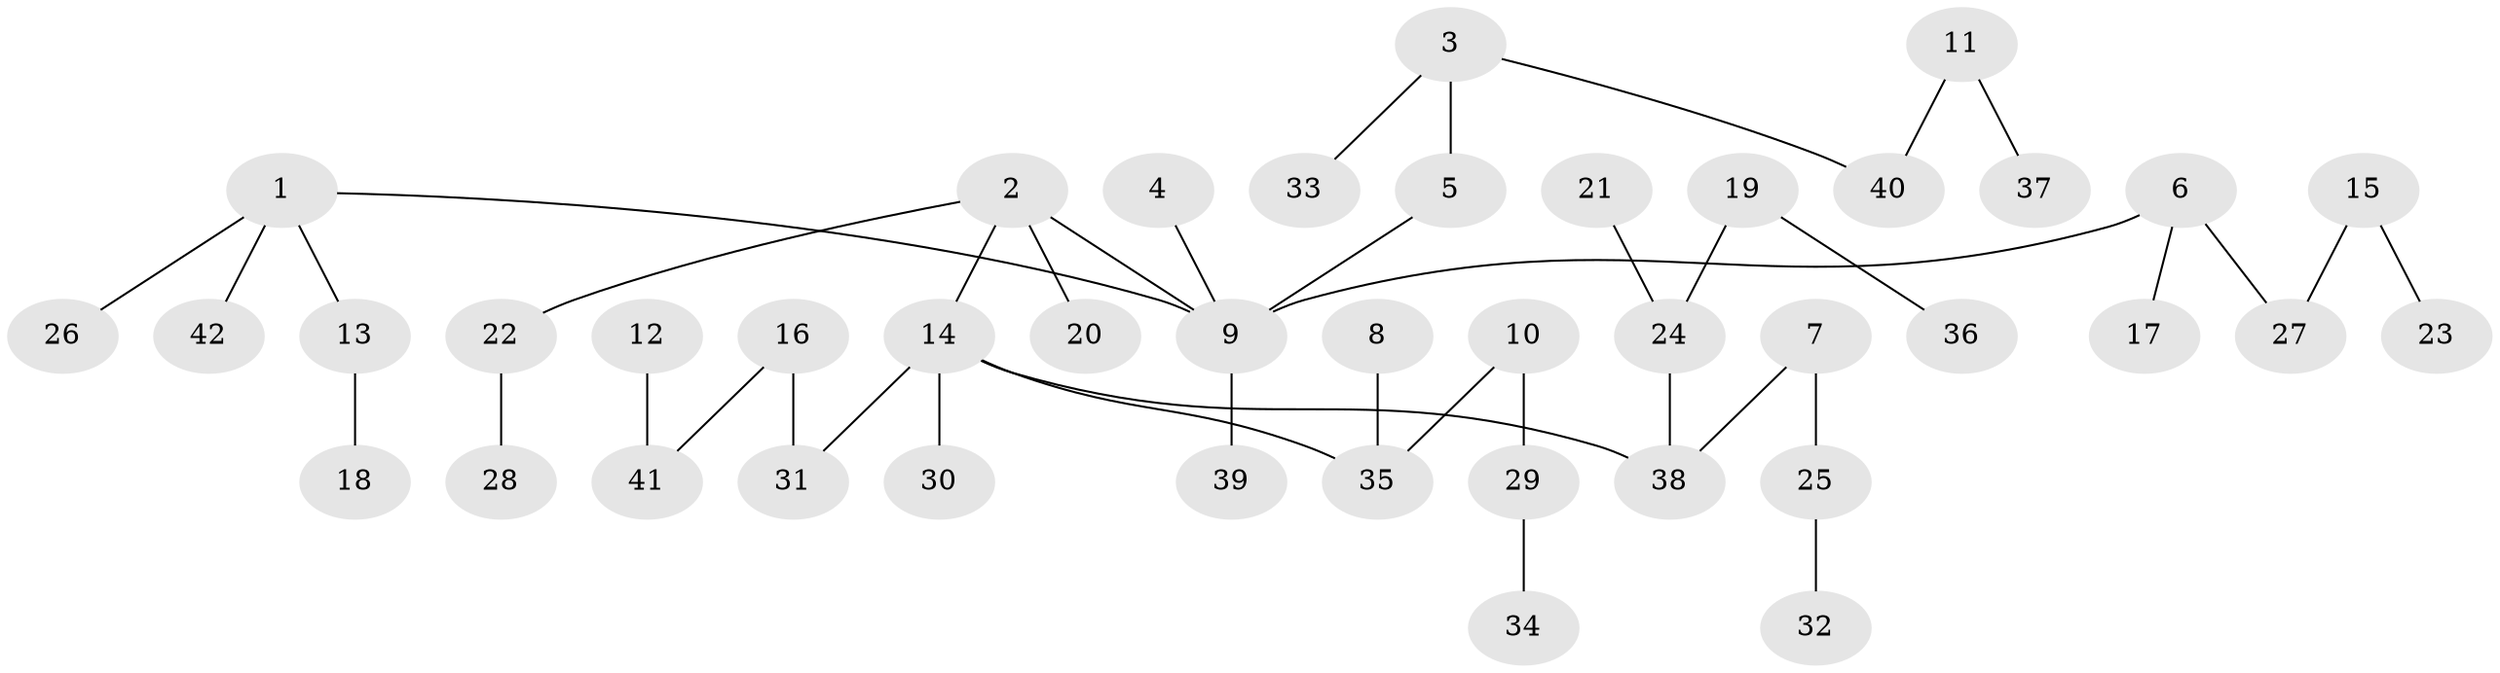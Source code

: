 // original degree distribution, {8: 0.009615384615384616, 5: 0.019230769230769232, 6: 0.009615384615384616, 1: 0.5096153846153846, 4: 0.08653846153846154, 2: 0.20192307692307693, 3: 0.16346153846153846}
// Generated by graph-tools (version 1.1) at 2025/37/03/04/25 23:37:29]
// undirected, 42 vertices, 41 edges
graph export_dot {
  node [color=gray90,style=filled];
  1;
  2;
  3;
  4;
  5;
  6;
  7;
  8;
  9;
  10;
  11;
  12;
  13;
  14;
  15;
  16;
  17;
  18;
  19;
  20;
  21;
  22;
  23;
  24;
  25;
  26;
  27;
  28;
  29;
  30;
  31;
  32;
  33;
  34;
  35;
  36;
  37;
  38;
  39;
  40;
  41;
  42;
  1 -- 9 [weight=1.0];
  1 -- 13 [weight=1.0];
  1 -- 26 [weight=1.0];
  1 -- 42 [weight=1.0];
  2 -- 9 [weight=1.0];
  2 -- 14 [weight=1.0];
  2 -- 20 [weight=1.0];
  2 -- 22 [weight=1.0];
  3 -- 5 [weight=1.0];
  3 -- 33 [weight=1.0];
  3 -- 40 [weight=1.0];
  4 -- 9 [weight=1.0];
  5 -- 9 [weight=1.0];
  6 -- 9 [weight=1.0];
  6 -- 17 [weight=1.0];
  6 -- 27 [weight=1.0];
  7 -- 25 [weight=1.0];
  7 -- 38 [weight=1.0];
  8 -- 35 [weight=1.0];
  9 -- 39 [weight=1.0];
  10 -- 29 [weight=1.0];
  10 -- 35 [weight=1.0];
  11 -- 37 [weight=1.0];
  11 -- 40 [weight=1.0];
  12 -- 41 [weight=1.0];
  13 -- 18 [weight=1.0];
  14 -- 30 [weight=1.0];
  14 -- 31 [weight=1.0];
  14 -- 35 [weight=1.0];
  14 -- 38 [weight=1.0];
  15 -- 23 [weight=1.0];
  15 -- 27 [weight=1.0];
  16 -- 31 [weight=1.0];
  16 -- 41 [weight=1.0];
  19 -- 24 [weight=1.0];
  19 -- 36 [weight=1.0];
  21 -- 24 [weight=1.0];
  22 -- 28 [weight=1.0];
  24 -- 38 [weight=1.0];
  25 -- 32 [weight=1.0];
  29 -- 34 [weight=1.0];
}
